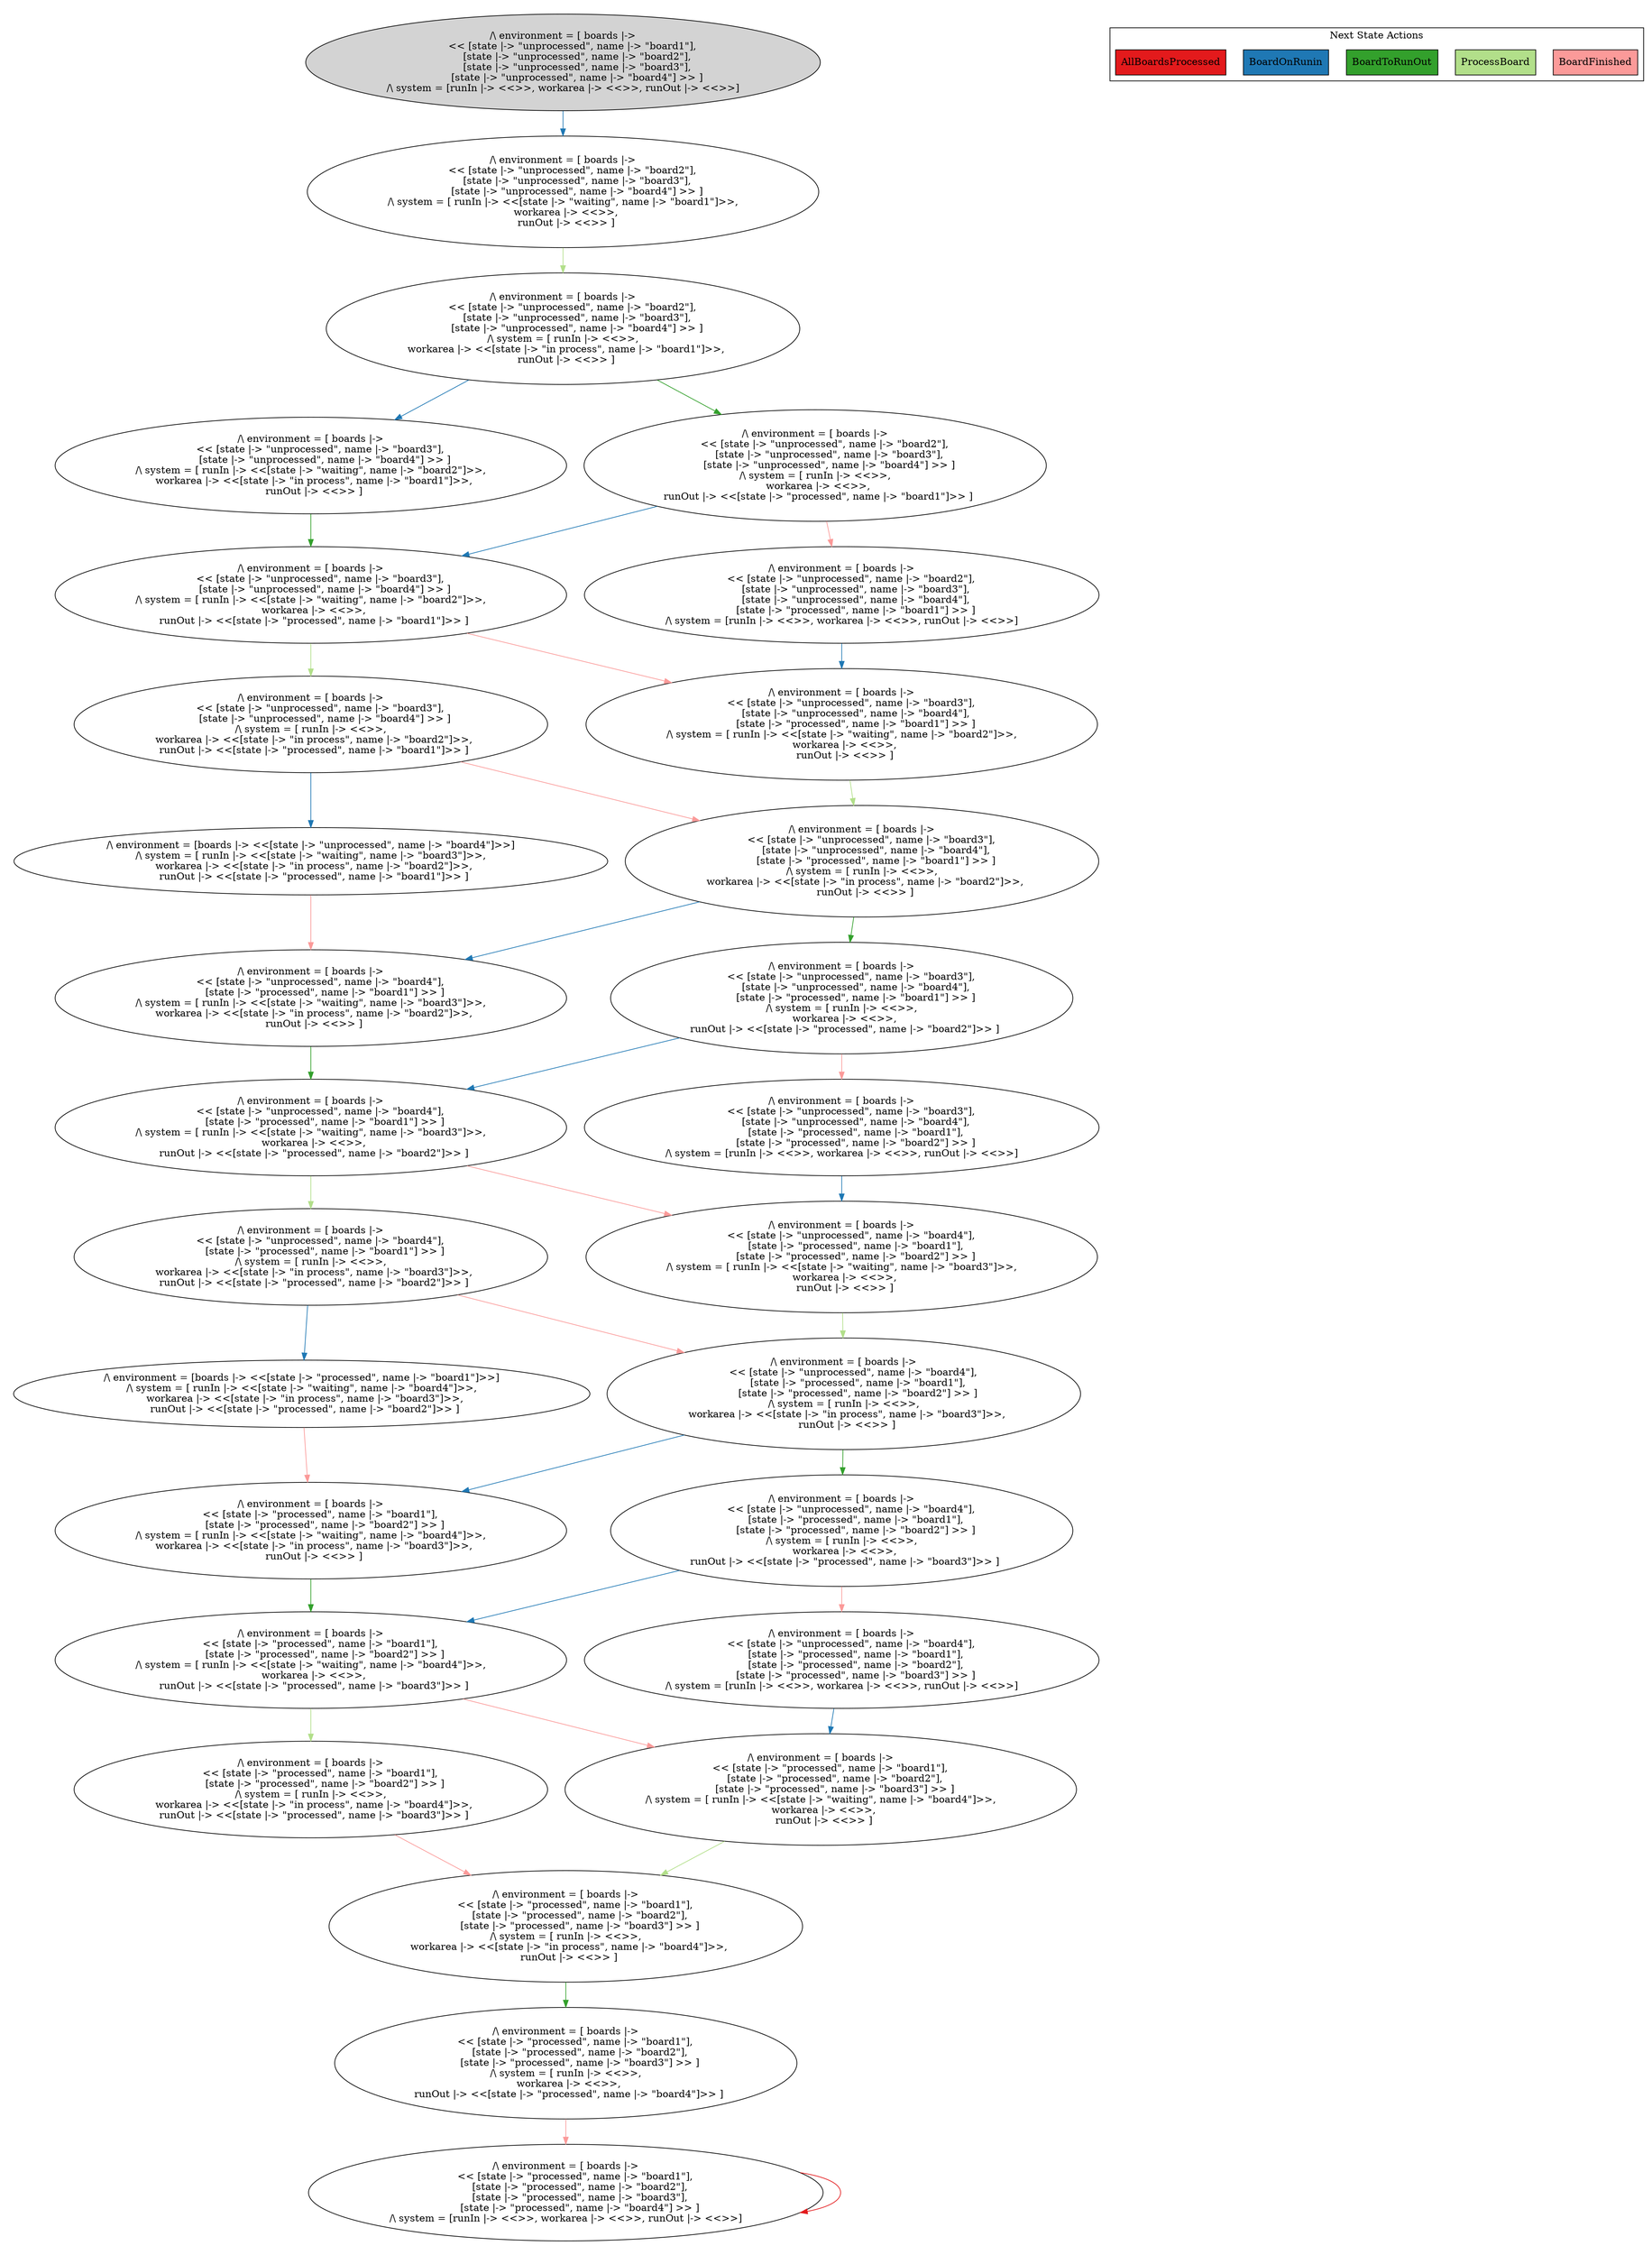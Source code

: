 strict digraph DiskGraph {
edge [colorscheme="paired12"]
nodesep=0.35;
subgraph cluster_graph {
color="white";
-6781080548619628677 [label="/\\ environment = [ boards |->\n      << [state |-> \"unprocessed\", name |-> \"board1\"],\n         [state |-> \"unprocessed\", name |-> \"board2\"],\n         [state |-> \"unprocessed\", name |-> \"board3\"],\n         [state |-> \"unprocessed\", name |-> \"board4\"] >> ]\n/\\ system = [runIn |-> <<>>, workarea |-> <<>>, runOut |-> <<>>]",style = filled]
-6781080548619628677 -> 325906464514097818 [label="",color="2",fontcolor="2"];
325906464514097818 [label="/\\ environment = [ boards |->\n      << [state |-> \"unprocessed\", name |-> \"board2\"],\n         [state |-> \"unprocessed\", name |-> \"board3\"],\n         [state |-> \"unprocessed\", name |-> \"board4\"] >> ]\n/\\ system = [ runIn |-> <<[state |-> \"waiting\", name |-> \"board1\"]>>,\n  workarea |-> <<>>,\n  runOut |-> <<>> ]"];
325906464514097818 -> 7350615475280968290 [label="",color="3",fontcolor="3"];
7350615475280968290 [label="/\\ environment = [ boards |->\n      << [state |-> \"unprocessed\", name |-> \"board2\"],\n         [state |-> \"unprocessed\", name |-> \"board3\"],\n         [state |-> \"unprocessed\", name |-> \"board4\"] >> ]\n/\\ system = [ runIn |-> <<>>,\n  workarea |-> <<[state |-> \"in process\", name |-> \"board1\"]>>,\n  runOut |-> <<>> ]"];
7350615475280968290 -> 5258768755661849350 [label="",color="2",fontcolor="2"];
5258768755661849350 [label="/\\ environment = [ boards |->\n      << [state |-> \"unprocessed\", name |-> \"board3\"],\n         [state |-> \"unprocessed\", name |-> \"board4\"] >> ]\n/\\ system = [ runIn |-> <<[state |-> \"waiting\", name |-> \"board2\"]>>,\n  workarea |-> <<[state |-> \"in process\", name |-> \"board1\"]>>,\n  runOut |-> <<>> ]"];
7350615475280968290 -> -1368480524064057112 [label="",color="4",fontcolor="4"];
-1368480524064057112 [label="/\\ environment = [ boards |->\n      << [state |-> \"unprocessed\", name |-> \"board2\"],\n         [state |-> \"unprocessed\", name |-> \"board3\"],\n         [state |-> \"unprocessed\", name |-> \"board4\"] >> ]\n/\\ system = [ runIn |-> <<>>,\n  workarea |-> <<>>,\n  runOut |-> <<[state |-> \"processed\", name |-> \"board1\"]>> ]"];
5258768755661849350 -> -6408624694338687322 [label="",color="4",fontcolor="4"];
-6408624694338687322 [label="/\\ environment = [ boards |->\n      << [state |-> \"unprocessed\", name |-> \"board3\"],\n         [state |-> \"unprocessed\", name |-> \"board4\"] >> ]\n/\\ system = [ runIn |-> <<[state |-> \"waiting\", name |-> \"board2\"]>>,\n  workarea |-> <<>>,\n  runOut |-> <<[state |-> \"processed\", name |-> \"board1\"]>> ]"];
-1368480524064057112 -> -6408624694338687322 [label="",color="2",fontcolor="2"];
-6408624694338687322 -> 2415785158195760403 [label="",color="3",fontcolor="3"];
2415785158195760403 [label="/\\ environment = [ boards |->\n      << [state |-> \"unprocessed\", name |-> \"board3\"],\n         [state |-> \"unprocessed\", name |-> \"board4\"] >> ]\n/\\ system = [ runIn |-> <<>>,\n  workarea |-> <<[state |-> \"in process\", name |-> \"board2\"]>>,\n  runOut |-> <<[state |-> \"processed\", name |-> \"board1\"]>> ]"];
-1368480524064057112 -> 6989854867315487444 [label="",color="5",fontcolor="5"];
6989854867315487444 [label="/\\ environment = [ boards |->\n      << [state |-> \"unprocessed\", name |-> \"board2\"],\n         [state |-> \"unprocessed\", name |-> \"board3\"],\n         [state |-> \"unprocessed\", name |-> \"board4\"],\n         [state |-> \"processed\", name |-> \"board1\"] >> ]\n/\\ system = [runIn |-> <<>>, workarea |-> <<>>, runOut |-> <<>>]"];
2415785158195760403 -> 2473439814387963874 [label="",color="2",fontcolor="2"];
2473439814387963874 [label="/\\ environment = [boards |-> <<[state |-> \"unprocessed\", name |-> \"board4\"]>>]\n/\\ system = [ runIn |-> <<[state |-> \"waiting\", name |-> \"board3\"]>>,\n  workarea |-> <<[state |-> \"in process\", name |-> \"board2\"]>>,\n  runOut |-> <<[state |-> \"processed\", name |-> \"board1\"]>> ]"];
-6408624694338687322 -> -2670786341501347088 [label="",color="5",fontcolor="5"];
-2670786341501347088 [label="/\\ environment = [ boards |->\n      << [state |-> \"unprocessed\", name |-> \"board3\"],\n         [state |-> \"unprocessed\", name |-> \"board4\"],\n         [state |-> \"processed\", name |-> \"board1\"] >> ]\n/\\ system = [ runIn |-> <<[state |-> \"waiting\", name |-> \"board2\"]>>,\n  workarea |-> <<>>,\n  runOut |-> <<>> ]"];
2415785158195760403 -> 3789217575705739640 [label="",color="5",fontcolor="5"];
3789217575705739640 [label="/\\ environment = [ boards |->\n      << [state |-> \"unprocessed\", name |-> \"board3\"],\n         [state |-> \"unprocessed\", name |-> \"board4\"],\n         [state |-> \"processed\", name |-> \"board1\"] >> ]\n/\\ system = [ runIn |-> <<>>,\n  workarea |-> <<[state |-> \"in process\", name |-> \"board2\"]>>,\n  runOut |-> <<>> ]"];
6989854867315487444 -> -2670786341501347088 [label="",color="2",fontcolor="2"];
3789217575705739640 -> -5204002708671112129 [label="",color="2",fontcolor="2"];
2473439814387963874 -> -5204002708671112129 [label="",color="5",fontcolor="5"];
-5204002708671112129 [label="/\\ environment = [ boards |->\n      << [state |-> \"unprocessed\", name |-> \"board4\"],\n         [state |-> \"processed\", name |-> \"board1\"] >> ]\n/\\ system = [ runIn |-> <<[state |-> \"waiting\", name |-> \"board3\"]>>,\n  workarea |-> <<[state |-> \"in process\", name |-> \"board2\"]>>,\n  runOut |-> <<>> ]"];
-2670786341501347088 -> 3789217575705739640 [label="",color="3",fontcolor="3"];
3789217575705739640 -> -3167824577972955342 [label="",color="4",fontcolor="4"];
-3167824577972955342 [label="/\\ environment = [ boards |->\n      << [state |-> \"unprocessed\", name |-> \"board3\"],\n         [state |-> \"unprocessed\", name |-> \"board4\"],\n         [state |-> \"processed\", name |-> \"board1\"] >> ]\n/\\ system = [ runIn |-> <<>>,\n  workarea |-> <<>>,\n  runOut |-> <<[state |-> \"processed\", name |-> \"board2\"]>> ]"];
-5204002708671112129 -> -6348424551772716445 [label="",color="4",fontcolor="4"];
-6348424551772716445 [label="/\\ environment = [ boards |->\n      << [state |-> \"unprocessed\", name |-> \"board4\"],\n         [state |-> \"processed\", name |-> \"board1\"] >> ]\n/\\ system = [ runIn |-> <<[state |-> \"waiting\", name |-> \"board3\"]>>,\n  workarea |-> <<>>,\n  runOut |-> <<[state |-> \"processed\", name |-> \"board2\"]>> ]"];
-3167824577972955342 -> -6348424551772716445 [label="",color="2",fontcolor="2"];
-6348424551772716445 -> -7542562366288230034 [label="",color="3",fontcolor="3"];
-7542562366288230034 [label="/\\ environment = [ boards |->\n      << [state |-> \"unprocessed\", name |-> \"board4\"],\n         [state |-> \"processed\", name |-> \"board1\"] >> ]\n/\\ system = [ runIn |-> <<>>,\n  workarea |-> <<[state |-> \"in process\", name |-> \"board3\"]>>,\n  runOut |-> <<[state |-> \"processed\", name |-> \"board2\"]>> ]"];
-3167824577972955342 -> -7054805190181581965 [label="",color="5",fontcolor="5"];
-7054805190181581965 [label="/\\ environment = [ boards |->\n      << [state |-> \"unprocessed\", name |-> \"board3\"],\n         [state |-> \"unprocessed\", name |-> \"board4\"],\n         [state |-> \"processed\", name |-> \"board1\"],\n         [state |-> \"processed\", name |-> \"board2\"] >> ]\n/\\ system = [runIn |-> <<>>, workarea |-> <<>>, runOut |-> <<>>]"];
-7542562366288230034 -> 6769608733282206147 [label="",color="2",fontcolor="2"];
6769608733282206147 [label="/\\ environment = [boards |-> <<[state |-> \"processed\", name |-> \"board1\"]>>]\n/\\ system = [ runIn |-> <<[state |-> \"waiting\", name |-> \"board4\"]>>,\n  workarea |-> <<[state |-> \"in process\", name |-> \"board3\"]>>,\n  runOut |-> <<[state |-> \"processed\", name |-> \"board2\"]>> ]"];
-6348424551772716445 -> 2047978306663806404 [label="",color="5",fontcolor="5"];
2047978306663806404 [label="/\\ environment = [ boards |->\n      << [state |-> \"unprocessed\", name |-> \"board4\"],\n         [state |-> \"processed\", name |-> \"board1\"],\n         [state |-> \"processed\", name |-> \"board2\"] >> ]\n/\\ system = [ runIn |-> <<[state |-> \"waiting\", name |-> \"board3\"]>>,\n  workarea |-> <<>>,\n  runOut |-> <<>> ]"];
6769608733282206147 -> 7708779383102993296 [label="",color="5",fontcolor="5"];
7708779383102993296 [label="/\\ environment = [ boards |->\n      << [state |-> \"processed\", name |-> \"board1\"],\n         [state |-> \"processed\", name |-> \"board2\"] >> ]\n/\\ system = [ runIn |-> <<[state |-> \"waiting\", name |-> \"board4\"]>>,\n  workarea |-> <<[state |-> \"in process\", name |-> \"board3\"]>>,\n  runOut |-> <<>> ]"];
-7542562366288230034 -> 9037856387699268311 [label="",color="5",fontcolor="5"];
9037856387699268311 [label="/\\ environment = [ boards |->\n      << [state |-> \"unprocessed\", name |-> \"board4\"],\n         [state |-> \"processed\", name |-> \"board1\"],\n         [state |-> \"processed\", name |-> \"board2\"] >> ]\n/\\ system = [ runIn |-> <<>>,\n  workarea |-> <<[state |-> \"in process\", name |-> \"board3\"]>>,\n  runOut |-> <<>> ]"];
-7054805190181581965 -> 2047978306663806404 [label="",color="2",fontcolor="2"];
9037856387699268311 -> 7708779383102993296 [label="",color="2",fontcolor="2"];
7708779383102993296 -> -7551779568109342369 [label="",color="4",fontcolor="4"];
-7551779568109342369 [label="/\\ environment = [ boards |->\n      << [state |-> \"processed\", name |-> \"board1\"],\n         [state |-> \"processed\", name |-> \"board2\"] >> ]\n/\\ system = [ runIn |-> <<[state |-> \"waiting\", name |-> \"board4\"]>>,\n  workarea |-> <<>>,\n  runOut |-> <<[state |-> \"processed\", name |-> \"board3\"]>> ]"];
2047978306663806404 -> 9037856387699268311 [label="",color="3",fontcolor="3"];
9037856387699268311 -> 6479524028345417592 [label="",color="4",fontcolor="4"];
6479524028345417592 [label="/\\ environment = [ boards |->\n      << [state |-> \"unprocessed\", name |-> \"board4\"],\n         [state |-> \"processed\", name |-> \"board1\"],\n         [state |-> \"processed\", name |-> \"board2\"] >> ]\n/\\ system = [ runIn |-> <<>>,\n  workarea |-> <<>>,\n  runOut |-> <<[state |-> \"processed\", name |-> \"board3\"]>> ]"];
-7551779568109342369 -> 7992899829879709603 [label="",color="3",fontcolor="3"];
7992899829879709603 [label="/\\ environment = [ boards |->\n      << [state |-> \"processed\", name |-> \"board1\"],\n         [state |-> \"processed\", name |-> \"board2\"] >> ]\n/\\ system = [ runIn |-> <<>>,\n  workarea |-> <<[state |-> \"in process\", name |-> \"board4\"]>>,\n  runOut |-> <<[state |-> \"processed\", name |-> \"board3\"]>> ]"];
6479524028345417592 -> -7551779568109342369 [label="",color="2",fontcolor="2"];
7992899829879709603 -> 8748982172078172701 [label="",color="5",fontcolor="5"];
8748982172078172701 [label="/\\ environment = [ boards |->\n      << [state |-> \"processed\", name |-> \"board1\"],\n         [state |-> \"processed\", name |-> \"board2\"],\n         [state |-> \"processed\", name |-> \"board3\"] >> ]\n/\\ system = [ runIn |-> <<>>,\n  workarea |-> <<[state |-> \"in process\", name |-> \"board4\"]>>,\n  runOut |-> <<>> ]"];
-7551779568109342369 -> -4982259173705408115 [label="",color="5",fontcolor="5"];
-4982259173705408115 [label="/\\ environment = [ boards |->\n      << [state |-> \"processed\", name |-> \"board1\"],\n         [state |-> \"processed\", name |-> \"board2\"],\n         [state |-> \"processed\", name |-> \"board3\"] >> ]\n/\\ system = [ runIn |-> <<[state |-> \"waiting\", name |-> \"board4\"]>>,\n  workarea |-> <<>>,\n  runOut |-> <<>> ]"];
8748982172078172701 -> 6191827526563988704 [label="",color="4",fontcolor="4"];
6191827526563988704 [label="/\\ environment = [ boards |->\n      << [state |-> \"processed\", name |-> \"board1\"],\n         [state |-> \"processed\", name |-> \"board2\"],\n         [state |-> \"processed\", name |-> \"board3\"] >> ]\n/\\ system = [ runIn |-> <<>>,\n  workarea |-> <<>>,\n  runOut |-> <<[state |-> \"processed\", name |-> \"board4\"]>> ]"];
6479524028345417592 -> -4484504245031399253 [label="",color="5",fontcolor="5"];
-4484504245031399253 [label="/\\ environment = [ boards |->\n      << [state |-> \"unprocessed\", name |-> \"board4\"],\n         [state |-> \"processed\", name |-> \"board1\"],\n         [state |-> \"processed\", name |-> \"board2\"],\n         [state |-> \"processed\", name |-> \"board3\"] >> ]\n/\\ system = [runIn |-> <<>>, workarea |-> <<>>, runOut |-> <<>>]"];
6191827526563988704 -> -274008628792256651 [label="",color="5",fontcolor="5"];
-274008628792256651 [label="/\\ environment = [ boards |->\n      << [state |-> \"processed\", name |-> \"board1\"],\n         [state |-> \"processed\", name |-> \"board2\"],\n         [state |-> \"processed\", name |-> \"board3\"],\n         [state |-> \"processed\", name |-> \"board4\"] >> ]\n/\\ system = [runIn |-> <<>>, workarea |-> <<>>, runOut |-> <<>>]"];
-4982259173705408115 -> 8748982172078172701 [label="",color="3",fontcolor="3"];
-4484504245031399253 -> -4982259173705408115 [label="",color="2",fontcolor="2"];
-274008628792256651 -> -274008628792256651 [label="",color="6",fontcolor="6"];
{rank = same; -6781080548619628677;}
{rank = same; 325906464514097818;}
{rank = same; 7350615475280968290;}
{rank = same; -1368480524064057112;5258768755661849350;}
{rank = same; -6408624694338687322;6989854867315487444;}
{rank = same; 2415785158195760403;-2670786341501347088;}
{rank = same; 3789217575705739640;2473439814387963874;}
{rank = same; -3167824577972955342;-5204002708671112129;}
{rank = same; -7054805190181581965;-6348424551772716445;}
{rank = same; 2047978306663806404;-7542562366288230034;}
{rank = same; 9037856387699268311;6769608733282206147;}
{rank = same; 6479524028345417592;7708779383102993296;}
{rank = same; -4484504245031399253;-7551779568109342369;}
{rank = same; -4982259173705408115;7992899829879709603;}
{rank = same; 8748982172078172701;}
{rank = same; 6191827526563988704;}
{rank = same; -274008628792256651;}
}
subgraph cluster_legend {graph[style=bold];label = "Next State Actions" style="solid"
node [ labeljust="l",colorscheme="paired12",style=filled,shape=record ]
BoardFinished [label="BoardFinished",fillcolor=5]
ProcessBoard [label="ProcessBoard",fillcolor=3]
BoardToRunOut [label="BoardToRunOut",fillcolor=4]
BoardOnRunin [label="BoardOnRunin",fillcolor=2]
AllBoardsProcessed [label="AllBoardsProcessed",fillcolor=6]
}}